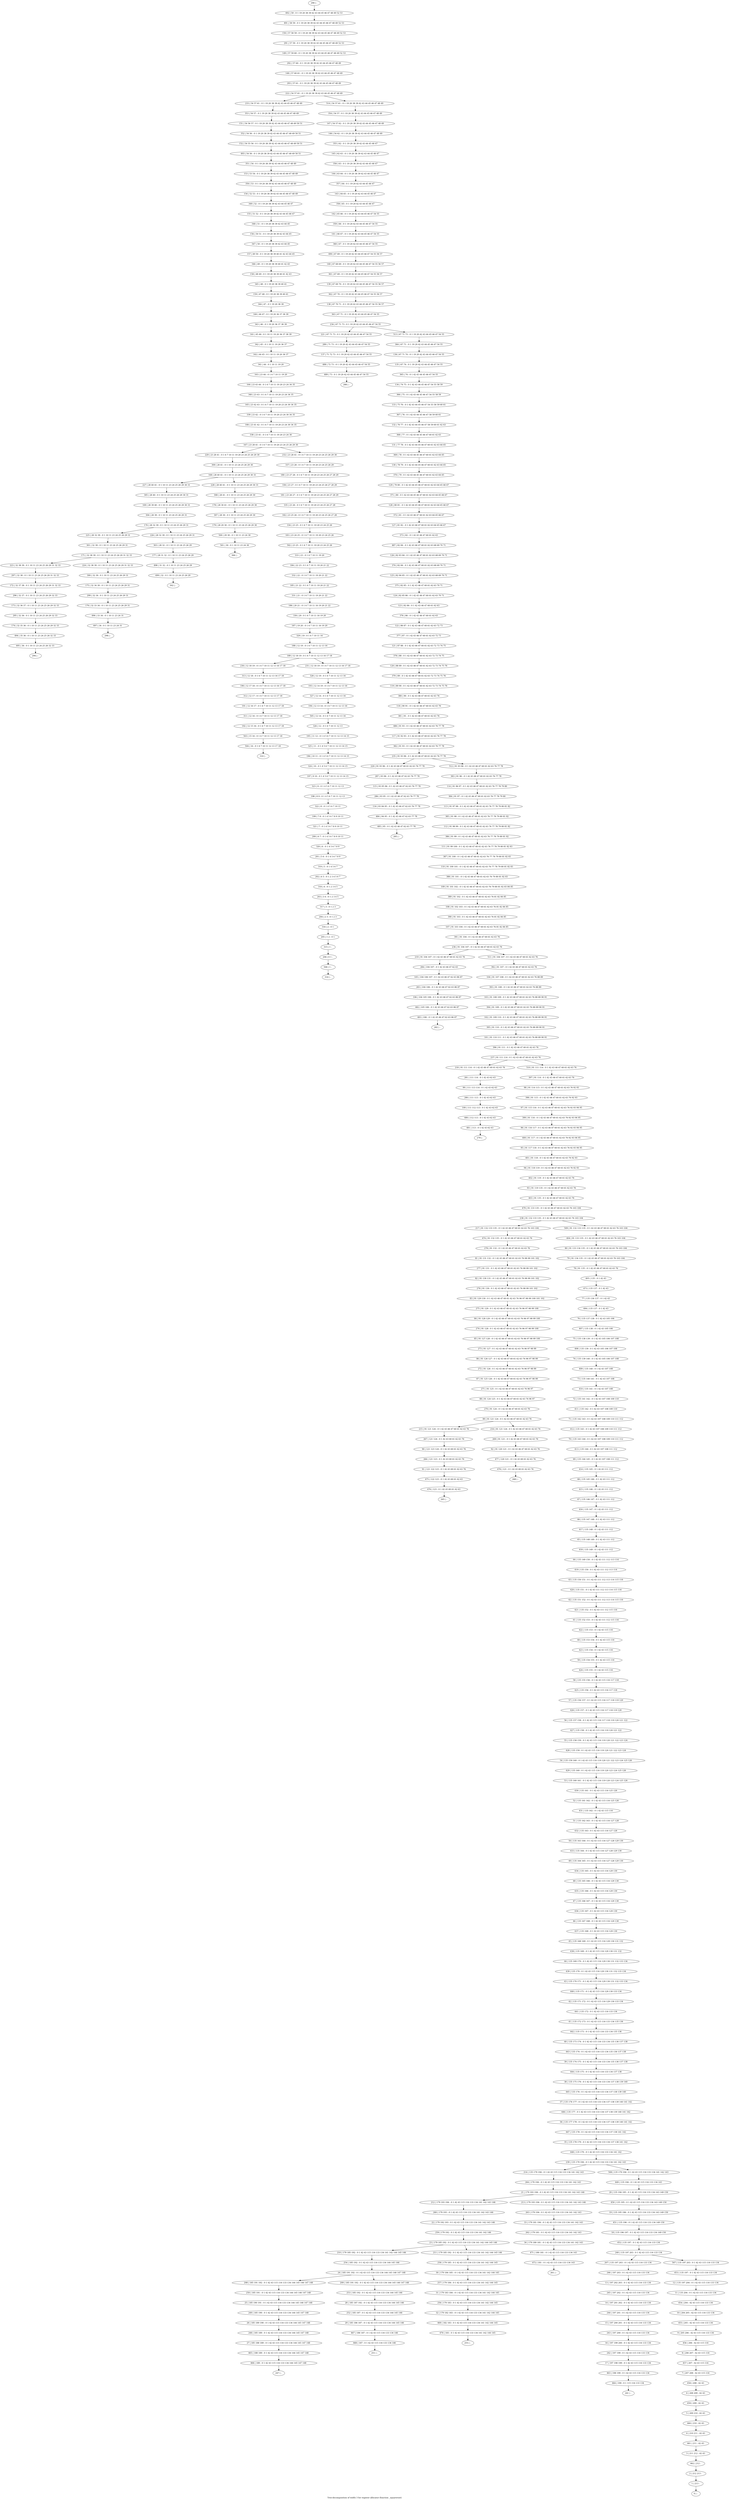 digraph G {
graph [label="Tree-decomposition of width 3 for register allocator (function _squareroot)"]
0[label="0 | : "];
1[label="1 | 213 : "];
2[label="2 | 212 213 : "];
3[label="3 | 211 212 : 42 43 "];
4[label="4 | 210 211 : 42 43 "];
5[label="5 | 209 210 : 42 43 "];
6[label="6 | 208 209 : 42 43 "];
7[label="7 | 207 208 : 42 43 115 116 "];
8[label="8 | 206 207 : 42 43 115 116 "];
9[label="9 | 205 206 : 42 43 115 116 133 134 "];
10[label="10 | 204 205 : 42 43 115 116 133 134 "];
11[label="11 | 135 204 : 0 1 42 43 115 116 133 134 "];
12[label="12 | 135 197 204 : 0 1 42 43 115 116 133 134 "];
13[label="13 | 197 202 203 : 0 1 42 43 115 116 133 134 "];
14[label="14 | 197 201 202 : 0 1 42 43 115 116 133 134 "];
15[label="15 | 197 200 201 : 0 1 42 43 115 116 133 134 "];
16[label="16 | 197 199 200 : 0 1 42 43 115 116 133 134 "];
17[label="17 | 197 198 199 : 0 1 42 43 115 116 133 134 "];
18[label="18 | 135 196 197 : 0 1 42 43 115 116 133 134 149 150 "];
19[label="19 | 135 195 196 : 0 1 42 43 115 116 133 134 143 149 150 "];
20[label="20 | 135 194 195 : 0 1 42 43 115 116 133 134 143 149 150 "];
21[label="21 | 179 193 194 : 0 1 42 43 115 116 133 134 141 142 143 146 "];
22[label="22 | 179 192 193 : 0 1 42 43 115 116 133 134 141 142 143 146 "];
23[label="23 | 179 185 192 : 0 1 42 43 115 116 133 134 141 142 144 145 146 "];
24[label="24 | 185 191 192 : 0 1 42 43 115 116 133 134 144 145 146 147 148 "];
25[label="25 | 185 190 191 : 0 1 42 43 115 116 133 134 144 145 146 147 148 "];
26[label="26 | 185 189 190 : 0 1 42 43 115 116 133 134 144 145 147 148 "];
27[label="27 | 185 188 189 : 0 1 42 43 115 116 133 134 144 145 147 148 "];
28[label="28 | 185 187 192 : 0 1 42 43 115 116 133 134 144 145 146 "];
29[label="29 | 185 186 187 : 0 1 42 43 115 116 133 134 144 145 146 "];
30[label="30 | 179 184 185 : 0 1 42 43 115 116 133 134 141 142 144 145 "];
31[label="31 | 179 183 184 : 0 1 42 43 115 116 133 134 141 142 144 145 "];
32[label="32 | 179 182 183 : 0 1 42 43 115 116 133 134 141 142 144 145 "];
33[label="33 | 179 181 194 : 0 1 42 43 115 116 133 134 141 142 143 "];
34[label="34 | 179 180 181 : 0 1 42 43 115 116 133 134 141 142 143 "];
35[label="35 | 135 178 179 : 0 1 42 43 115 116 133 134 137 138 141 142 "];
36[label="36 | 135 177 178 : 0 1 42 43 115 116 133 134 137 138 139 140 141 142 "];
37[label="37 | 135 176 177 : 0 1 42 43 115 116 133 134 137 138 139 140 141 142 "];
38[label="38 | 135 175 176 : 0 1 42 43 115 116 133 134 137 138 139 140 "];
39[label="39 | 135 174 175 : 0 1 42 43 115 116 133 134 135 136 137 138 "];
40[label="40 | 135 173 174 : 0 1 42 43 115 116 133 134 135 136 137 138 "];
41[label="41 | 135 172 173 : 0 1 42 43 115 116 133 134 135 136 "];
42[label="42 | 135 171 172 : 0 1 42 43 115 116 129 130 133 134 "];
43[label="43 | 135 170 171 : 0 1 42 43 115 116 129 130 131 132 133 134 "];
44[label="44 | 135 169 170 : 0 1 42 43 115 116 129 130 131 132 133 134 "];
45[label="45 | 135 168 169 : 0 1 42 43 115 116 129 130 131 132 "];
46[label="46 | 135 167 168 : 0 1 42 43 115 116 129 130 "];
47[label="47 | 135 166 167 : 0 1 42 43 115 116 129 130 "];
48[label="48 | 135 165 166 : 0 1 42 43 115 116 129 130 "];
49[label="49 | 135 164 165 : 0 1 42 43 115 116 127 128 129 130 "];
50[label="50 | 135 163 164 : 0 1 42 43 115 116 127 128 129 130 "];
51[label="51 | 135 162 163 : 0 1 42 43 115 116 127 128 "];
52[label="52 | 135 161 162 : 0 1 42 43 115 116 125 126 "];
53[label="53 | 135 160 161 : 0 1 42 43 115 116 119 120 123 124 125 126 "];
54[label="54 | 135 159 160 : 0 1 42 43 115 116 119 120 121 122 123 124 125 126 "];
55[label="55 | 135 158 159 : 0 1 42 43 115 116 119 120 121 122 123 124 "];
56[label="56 | 135 157 158 : 0 1 42 43 115 116 117 118 119 120 121 122 "];
57[label="57 | 135 156 157 : 0 1 42 43 115 116 117 118 119 120 "];
58[label="58 | 135 155 156 : 0 1 42 43 115 116 117 118 "];
59[label="59 | 135 154 155 : 0 1 42 43 115 116 "];
60[label="60 | 135 153 154 : 0 1 42 43 115 116 "];
61[label="61 | 135 152 153 : 0 1 42 43 111 112 115 116 "];
62[label="62 | 135 151 152 : 0 1 42 43 111 112 113 114 115 116 "];
63[label="63 | 135 150 151 : 0 1 42 43 111 112 113 114 115 116 "];
64[label="64 | 135 149 150 : 0 1 42 43 111 112 113 114 "];
65[label="65 | 135 148 149 : 0 1 42 43 111 112 "];
66[label="66 | 135 147 148 : 0 1 42 43 111 112 "];
67[label="67 | 135 146 147 : 0 1 42 43 111 112 "];
68[label="68 | 135 145 146 : 0 1 42 43 111 112 "];
69[label="69 | 135 144 145 : 0 1 42 43 107 108 111 112 "];
70[label="70 | 135 143 144 : 0 1 42 43 107 108 109 110 111 112 "];
71[label="71 | 135 142 143 : 0 1 42 43 107 108 109 110 111 112 "];
72[label="72 | 135 141 142 : 0 1 42 43 107 108 109 110 "];
73[label="73 | 135 140 141 : 0 1 42 43 107 108 "];
74[label="74 | 135 139 140 : 0 1 42 43 105 106 107 108 "];
75[label="75 | 135 138 139 : 0 1 42 43 105 106 107 108 "];
76[label="76 | 135 137 138 : 0 1 42 43 105 106 "];
77[label="77 | 135 136 137 : 0 1 42 43 "];
78[label="78 | 91 135 : 0 1 42 43 46 47 60 61 62 63 76 "];
79[label="79 | 91 134 135 : 0 1 42 43 46 47 60 61 62 63 76 103 104 "];
80[label="80 | 91 133 134 135 : 0 1 42 43 46 47 60 61 62 63 76 103 104 "];
81[label="81 | 91 131 132 : 0 1 42 43 46 47 60 61 62 63 76 98 99 101 102 "];
82[label="82 | 91 130 131 : 0 1 42 43 46 47 60 61 62 63 76 98 99 101 102 "];
83[label="83 | 91 129 130 : 0 1 42 43 46 47 60 61 62 63 76 96 97 98 99 100 101 102 "];
84[label="84 | 91 128 129 : 0 1 42 43 46 47 60 61 62 63 76 96 97 98 99 100 "];
85[label="85 | 91 127 128 : 0 1 42 43 46 47 60 61 62 63 76 96 97 98 99 100 "];
86[label="86 | 91 126 127 : 0 1 42 43 46 47 60 61 62 63 76 96 97 98 99 "];
87[label="87 | 91 125 126 : 0 1 42 43 46 47 60 61 62 63 76 96 97 98 99 "];
88[label="88 | 91 124 125 : 0 1 42 43 46 47 60 61 62 63 76 96 97 "];
89[label="89 | 91 121 124 : 0 1 42 43 46 47 60 61 62 63 76 "];
90[label="90 | 121 123 124 : 0 1 42 43 60 61 62 63 76 "];
91[label="91 | 121 122 123 : 0 1 42 43 60 61 62 63 76 "];
92[label="92 | 91 120 121 : 0 1 42 43 46 47 60 61 62 63 76 "];
93[label="93 | 91 119 135 : 0 1 42 43 46 47 60 61 62 63 76 "];
94[label="94 | 91 118 119 : 0 1 42 43 46 47 60 61 62 63 76 92 93 "];
95[label="95 | 91 117 118 : 0 1 42 43 46 47 60 61 62 63 76 92 93 94 95 "];
96[label="96 | 91 116 117 : 0 1 42 43 46 47 60 61 62 63 76 92 93 94 95 "];
97[label="97 | 91 115 116 : 0 1 42 43 46 47 60 61 62 63 76 92 93 94 95 "];
98[label="98 | 91 114 115 : 0 1 42 43 46 47 60 61 62 63 76 92 93 "];
99[label="99 | 111 113 114 : 0 1 42 43 62 63 "];
100[label="100 | 111 112 113 : 0 1 42 43 62 63 "];
101[label="101 | 91 110 111 : 0 1 42 43 46 47 60 61 62 63 76 88 89 90 91 "];
102[label="102 | 91 109 110 : 0 1 42 43 46 47 60 61 62 63 76 88 89 90 91 "];
103[label="103 | 91 108 109 : 0 1 42 43 46 47 60 61 62 63 76 88 89 90 91 "];
104[label="104 | 91 107 108 : 0 1 42 43 46 47 60 61 62 63 76 88 89 "];
105[label="105 | 104 106 107 : 0 1 42 43 46 47 62 63 86 87 "];
106[label="106 | 104 105 106 : 0 1 42 43 46 47 62 63 86 87 "];
107[label="107 | 91 103 104 : 0 1 42 43 46 47 60 61 62 63 76 81 82 84 85 "];
108[label="108 | 91 102 103 : 0 1 42 43 46 47 60 61 62 63 76 81 82 84 85 "];
109[label="109 | 91 101 102 : 0 1 42 43 46 47 60 61 62 63 76 79 80 81 82 83 84 85 "];
110[label="110 | 91 100 101 : 0 1 42 43 46 47 60 61 62 63 76 77 78 79 80 81 82 83 "];
111[label="111 | 91 99 100 : 0 1 42 43 46 47 60 61 62 63 76 77 78 79 80 81 82 83 "];
112[label="112 | 91 98 99 : 0 1 42 43 46 47 60 61 62 63 76 77 78 79 80 81 82 "];
113[label="113 | 91 97 98 : 0 1 42 43 46 47 60 61 62 63 76 77 78 79 80 81 82 "];
114[label="114 | 91 96 97 : 0 1 42 43 46 47 60 61 62 63 76 77 78 79 80 "];
115[label="115 | 93 95 96 : 0 1 42 43 46 47 62 63 76 77 78 "];
116[label="116 | 93 94 95 : 0 1 42 43 46 47 62 63 76 77 78 "];
117[label="117 | 91 92 93 : 0 1 42 43 46 47 60 61 62 63 76 77 78 "];
118[label="118 | 90 91 : 0 1 42 43 46 47 60 61 62 63 76 "];
119[label="119 | 89 90 : 0 1 42 43 46 47 60 61 62 63 72 73 74 75 76 "];
120[label="120 | 88 89 : 0 1 42 43 46 47 60 61 62 63 72 73 74 75 76 "];
121[label="121 | 87 88 : 0 1 42 43 46 47 60 61 62 63 72 73 74 75 "];
122[label="122 | 86 87 : 0 1 42 43 46 47 60 61 62 63 72 73 "];
123[label="123 | 82 86 : 0 1 42 43 46 47 60 61 62 63 "];
124[label="124 | 82 85 86 : 0 1 42 43 46 47 60 61 62 63 70 71 "];
125[label="125 | 82 84 85 : 0 1 42 43 46 47 60 61 62 63 68 69 70 71 "];
126[label="126 | 82 83 84 : 0 1 42 43 46 47 60 61 62 63 68 69 70 71 "];
127[label="127 | 81 82 : 0 1 42 43 46 47 60 61 62 63 64 65 66 67 "];
128[label="128 | 80 81 : 0 1 42 43 44 45 46 47 60 61 62 63 64 65 66 67 "];
129[label="129 | 79 80 : 0 1 42 43 44 45 46 47 60 61 62 63 64 65 66 67 "];
130[label="130 | 78 79 : 0 1 42 43 44 45 46 47 60 61 62 63 64 65 "];
131[label="131 | 77 78 : 0 1 42 43 44 45 46 47 60 61 62 63 64 65 "];
132[label="132 | 76 77 : 0 1 42 43 44 45 46 47 58 59 60 61 62 63 "];
133[label="133 | 75 76 : 0 1 42 43 44 45 46 47 54 55 58 59 60 61 "];
134[label="134 | 74 75 : 0 1 42 43 44 45 46 47 54 55 58 59 "];
135[label="135 | 67 74 : 0 1 19 20 42 43 44 45 46 47 54 55 "];
136[label="136 | 67 71 74 : 0 1 19 20 42 43 44 45 46 47 54 55 "];
137[label="137 | 71 72 73 : 0 1 19 20 42 43 44 45 46 47 54 55 "];
138[label="138 | 67 70 71 : 0 1 19 20 42 43 44 45 46 47 54 55 56 57 "];
139[label="139 | 67 69 70 : 0 1 19 20 42 43 44 45 46 47 54 55 56 57 "];
140[label="140 | 67 68 69 : 0 1 19 20 42 43 44 45 46 47 54 55 56 57 "];
141[label="141 | 66 67 : 0 1 19 20 42 43 44 45 46 47 54 55 "];
142[label="142 | 65 66 : 0 1 19 20 42 43 44 45 46 47 54 55 "];
143[label="143 | 64 65 : 0 1 19 20 42 43 44 45 46 47 "];
144[label="144 | 63 64 : 0 1 19 20 38 39 42 43 44 45 46 47 "];
145[label="145 | 62 63 : 0 1 19 20 38 39 42 43 44 45 46 47 "];
146[label="146 | 54 62 : 0 1 19 20 38 39 42 43 44 45 46 47 48 49 "];
147[label="147 | 54 57 62 : 0 1 19 20 38 39 42 43 44 45 46 47 48 49 "];
148[label="148 | 57 60 61 : 0 1 19 20 38 39 42 43 44 45 46 47 48 49 "];
149[label="149 | 57 59 60 : 0 1 19 20 38 39 42 43 44 45 46 47 48 49 52 53 "];
150[label="150 | 57 58 59 : 0 1 19 20 38 39 42 43 44 45 46 47 48 49 52 53 "];
151[label="151 | 54 56 57 : 0 1 19 20 38 39 42 43 44 45 46 47 48 49 50 51 "];
152[label="152 | 54 55 56 : 0 1 19 20 38 39 42 43 44 45 46 47 48 49 50 51 "];
153[label="153 | 53 54 : 0 1 19 20 38 39 42 43 44 45 46 47 48 49 "];
154[label="154 | 52 53 : 0 1 19 20 38 39 42 43 44 45 46 47 48 49 "];
155[label="155 | 51 52 : 0 1 19 20 38 39 42 43 44 45 46 47 "];
156[label="156 | 50 51 : 0 1 19 20 38 39 42 43 44 45 "];
157[label="157 | 49 50 : 0 1 19 20 38 39 40 41 42 43 44 45 "];
158[label="158 | 48 49 : 0 1 19 20 38 39 40 41 42 43 "];
159[label="159 | 47 48 : 0 1 19 20 38 39 40 41 "];
160[label="160 | 46 47 : 0 1 19 20 36 37 38 39 "];
161[label="161 | 45 46 : 0 1 10 11 19 20 36 37 38 39 "];
162[label="162 | 44 45 : 0 1 10 11 19 20 36 37 "];
163[label="163 | 23 44 : 0 1 6 7 10 11 19 20 "];
164[label="164 | 23 43 44 : 0 1 6 7 10 11 19 20 23 24 34 35 "];
165[label="165 | 23 42 43 : 0 1 6 7 10 11 19 20 23 24 30 34 35 "];
166[label="166 | 23 41 42 : 0 1 6 7 10 11 19 20 23 24 30 34 35 "];
167[label="167 | 23 28 41 : 0 1 6 7 10 11 19 20 23 24 25 26 29 30 "];
168[label="168 | 28 40 41 : 0 1 10 11 23 24 25 26 29 30 31 "];
169[label="169 | 28 39 40 : 0 1 10 11 23 24 25 26 29 30 31 "];
170[label="170 | 28 32 39 : 0 1 10 11 23 24 25 26 29 31 "];
171[label="171 | 32 38 39 : 0 1 10 11 23 24 25 26 29 31 32 33 "];
172[label="172 | 32 37 38 : 0 1 10 11 23 24 25 26 29 31 32 33 "];
173[label="173 | 32 36 37 : 0 1 10 11 23 24 25 26 29 32 33 "];
174[label="174 | 32 35 36 : 0 1 10 11 23 24 25 26 29 32 33 "];
175[label="175 | 32 34 39 : 0 1 10 11 23 24 25 26 29 31 "];
176[label="176 | 32 33 34 : 0 1 10 11 23 24 25 26 29 31 "];
177[label="177 | 28 31 32 : 0 1 10 11 23 24 25 26 29 "];
178[label="178 | 28 30 41 : 0 1 10 11 23 24 25 26 29 30 "];
179[label="179 | 28 29 30 : 0 1 10 11 23 24 25 26 29 30 "];
180[label="180 | 23 27 28 : 0 1 6 7 10 11 19 20 23 24 25 26 27 28 29 "];
181[label="181 | 23 26 27 : 0 1 6 7 10 11 19 20 23 24 25 26 27 28 29 "];
182[label="182 | 23 25 26 : 0 1 6 7 10 11 19 20 23 24 25 26 27 28 "];
183[label="183 | 23 24 25 : 0 1 6 7 10 11 19 20 23 24 25 26 "];
184[label="184 | 22 23 : 0 1 6 7 10 11 19 20 21 22 "];
185[label="185 | 21 22 : 0 1 6 7 10 11 19 20 21 22 "];
186[label="186 | 20 21 : 0 1 6 7 10 11 16 19 20 21 22 "];
187[label="187 | 19 20 : 0 1 6 7 10 11 16 19 20 "];
188[label="188 | 12 19 : 0 1 6 7 10 11 12 13 16 "];
189[label="189 | 12 18 19 : 0 1 6 7 10 11 12 13 16 17 18 "];
190[label="190 | 12 17 18 : 0 1 6 7 10 11 12 13 16 17 18 "];
191[label="191 | 12 16 17 : 0 1 6 7 10 11 12 13 17 18 "];
192[label="192 | 12 15 16 : 0 1 6 7 10 11 12 13 17 18 "];
193[label="193 | 12 14 19 : 0 1 6 7 10 11 12 13 16 "];
194[label="194 | 12 13 14 : 0 1 6 7 10 11 12 13 16 "];
195[label="195 | 11 12 : 0 1 4 5 6 7 10 11 12 13 14 15 "];
196[label="196 | 10 11 : 0 1 4 5 6 7 10 11 12 13 14 15 "];
197[label="197 | 9 10 : 0 1 4 5 6 7 10 11 12 13 14 15 "];
198[label="198 | 8 9 : 0 1 4 5 6 7 10 11 12 13 "];
199[label="199 | 7 8 : 0 1 4 5 6 7 8 9 10 11 "];
200[label="200 | 6 7 : 0 1 4 5 6 7 8 9 10 11 "];
201[label="201 | 5 6 : 0 1 4 5 6 7 8 9 "];
202[label="202 | 4 5 : 0 1 2 3 4 5 6 7 "];
203[label="203 | 3 4 : 0 1 2 3 4 5 "];
204[label="204 | 2 3 : 0 1 2 3 "];
205[label="205 | 1 2 : 0 1 "];
206[label="206 | 0 1 : "];
207[label="207 | 135 197 203 : 0 1 42 43 115 116 133 134 "];
208[label="208 | 185 191 192 : 0 1 42 43 115 116 133 134 144 145 146 147 148 "];
209[label="209 | 185 191 192 : 0 1 42 43 115 116 133 134 144 145 146 147 148 "];
210[label="210 | 179 185 192 : 0 1 42 43 115 116 133 134 141 142 144 145 146 "];
211[label="211 | 179 185 192 : 0 1 42 43 115 116 133 134 141 142 144 145 146 "];
212[label="212 | 179 193 194 : 0 1 42 43 115 116 133 134 141 142 143 146 "];
213[label="213 | 179 193 194 : 0 1 42 43 115 116 133 134 141 142 143 146 "];
214[label="214 | 135 179 194 : 0 1 42 43 115 116 133 134 141 142 143 "];
215[label="215 | 91 121 124 : 0 1 42 43 46 47 60 61 62 63 76 "];
216[label="216 | 91 121 124 : 0 1 42 43 46 47 60 61 62 63 76 "];
217[label="217 | 91 132 133 135 : 0 1 42 43 46 47 60 61 62 63 76 103 104 "];
218[label="218 | 91 111 114 : 0 1 42 43 46 47 60 61 62 63 76 "];
219[label="219 | 91 104 107 : 0 1 42 43 46 47 60 61 62 63 76 "];
220[label="220 | 91 93 96 : 0 1 42 43 46 47 60 61 62 63 76 77 78 "];
221[label="221 | 67 71 73 : 0 1 19 20 42 43 44 45 46 47 54 55 "];
222[label="222 | 54 57 61 : 0 1 19 20 38 39 42 43 44 45 46 47 48 49 "];
223[label="223 | 32 38 39 : 0 1 10 11 23 24 25 26 29 31 32 33 "];
224[label="224 | 32 38 39 : 0 1 10 11 23 24 25 26 29 31 32 33 "];
225[label="225 | 28 32 39 : 0 1 10 11 23 24 25 26 29 31 "];
226[label="226 | 28 32 39 : 0 1 10 11 23 24 25 26 29 31 "];
227[label="227 | 28 40 41 : 0 1 10 11 23 24 25 26 29 30 31 "];
228[label="228 | 28 40 41 : 0 1 10 11 23 24 25 26 29 30 31 "];
229[label="229 | 23 28 41 : 0 1 6 7 10 11 19 20 23 24 25 26 29 30 "];
230[label="230 | 12 18 19 : 0 1 6 7 10 11 12 13 16 17 18 "];
231[label="231 | 12 18 19 : 0 1 6 7 10 11 12 13 16 17 18 "];
232[label="232 | 23 28 41 : 0 1 6 7 10 11 19 20 23 24 25 26 29 30 "];
233[label="233 | 54 57 61 : 0 1 19 20 38 39 42 43 44 45 46 47 48 49 "];
234[label="234 | 67 71 73 : 0 1 19 20 42 43 44 45 46 47 54 55 "];
235[label="235 | 91 93 96 : 0 1 42 43 46 47 60 61 62 63 76 77 78 "];
236[label="236 | 91 104 107 : 0 1 42 43 46 47 60 61 62 63 76 "];
237[label="237 | 91 111 114 : 0 1 42 43 46 47 60 61 62 63 76 "];
238[label="238 | 91 132 133 135 : 0 1 42 43 46 47 60 61 62 63 76 103 104 "];
239[label="239 | 135 179 194 : 0 1 42 43 115 116 133 134 141 142 143 "];
240[label="240 | 135 197 203 : 0 1 42 43 115 116 133 134 "];
241[label="241 | : "];
242[label="242 | 197 199 : 0 1 42 43 115 116 133 134 "];
243[label="243 | 197 200 : 0 1 42 43 115 116 133 134 "];
244[label="244 | 197 201 : 0 1 42 43 115 116 133 134 "];
245[label="245 | 197 202 : 0 1 42 43 115 116 133 134 "];
246[label="246 | 197 203 : 0 1 42 43 115 116 133 134 "];
247[label="247 | : "];
248[label="248 | 185 189 : 0 1 42 43 115 116 133 134 144 145 147 148 "];
249[label="249 | 185 190 : 0 1 42 43 115 116 133 134 144 145 147 148 "];
250[label="250 | 185 191 : 0 1 42 43 115 116 133 134 144 145 146 147 148 "];
251[label="251 | : "];
252[label="252 | 185 187 : 0 1 42 43 115 116 133 134 144 145 146 "];
253[label="253 | 185 192 : 0 1 42 43 115 116 133 134 144 145 146 "];
254[label="254 | 185 192 : 0 1 42 43 115 116 133 134 144 145 146 "];
255[label="255 | : "];
256[label="256 | 179 183 : 0 1 42 43 115 116 133 134 141 142 144 145 "];
257[label="257 | 179 184 : 0 1 42 43 115 116 133 134 141 142 144 145 "];
258[label="258 | 179 185 : 0 1 42 43 115 116 133 134 141 142 144 145 "];
259[label="259 | 179 192 : 0 1 42 43 115 116 133 134 141 142 146 "];
260[label="260 | 179 193 : 0 1 42 43 115 116 133 134 141 142 143 146 "];
261[label="261 | : "];
262[label="262 | 179 181 : 0 1 42 43 115 116 133 134 141 142 143 "];
263[label="263 | 179 194 : 0 1 42 43 115 116 133 134 141 142 143 "];
264[label="264 | 179 194 : 0 1 42 43 115 116 133 134 141 142 143 "];
265[label="265 | : "];
266[label="266 | 121 123 : 0 1 42 43 60 61 62 63 76 "];
267[label="267 | 121 124 : 0 1 42 43 60 61 62 63 76 "];
268[label="268 | : "];
269[label="269 | 91 121 : 0 1 42 43 46 47 60 61 62 63 76 "];
270[label="270 | 91 124 : 0 1 42 43 46 47 60 61 62 63 76 "];
271[label="271 | 91 125 : 0 1 42 43 46 47 60 61 62 63 76 96 97 "];
272[label="272 | 91 126 : 0 1 42 43 46 47 60 61 62 63 76 96 97 98 99 "];
273[label="273 | 91 127 : 0 1 42 43 46 47 60 61 62 63 76 96 97 98 99 "];
274[label="274 | 91 128 : 0 1 42 43 46 47 60 61 62 63 76 96 97 98 99 100 "];
275[label="275 | 91 129 : 0 1 42 43 46 47 60 61 62 63 76 96 97 98 99 100 "];
276[label="276 | 91 130 : 0 1 42 43 46 47 60 61 62 63 76 98 99 101 102 "];
277[label="277 | 91 131 : 0 1 42 43 46 47 60 61 62 63 76 98 99 101 102 "];
278[label="278 | 91 132 : 0 1 42 43 46 47 60 61 62 63 76 "];
279[label="279 | : "];
280[label="280 | 111 113 : 0 1 42 43 62 63 "];
281[label="281 | 111 114 : 0 1 42 43 62 63 "];
282[label="282 | : "];
283[label="283 | 104 106 : 0 1 42 43 46 47 62 63 86 87 "];
284[label="284 | 104 107 : 0 1 42 43 46 47 62 63 "];
285[label="285 | : "];
286[label="286 | 93 95 : 0 1 42 43 46 47 62 63 76 77 78 "];
287[label="287 | 93 96 : 0 1 42 43 46 47 62 63 76 77 78 "];
288[label="288 | : "];
289[label="289 | 71 73 : 0 1 19 20 42 43 44 45 46 47 54 55 "];
290[label="290 | : "];
291[label="291 | 57 59 : 0 1 19 20 38 39 42 43 44 45 46 47 48 49 52 53 "];
292[label="292 | 57 60 : 0 1 19 20 38 39 42 43 44 45 46 47 48 49 "];
293[label="293 | 57 61 : 0 1 19 20 38 39 42 43 44 45 46 47 48 49 "];
294[label="294 | : "];
295[label="295 | 32 36 : 0 1 10 11 23 24 25 26 29 32 33 "];
296[label="296 | 32 37 : 0 1 10 11 23 24 25 26 29 32 33 "];
297[label="297 | 32 38 : 0 1 10 11 23 24 25 26 29 31 32 33 "];
298[label="298 | : "];
299[label="299 | 32 34 : 0 1 10 11 23 24 25 26 29 31 "];
300[label="300 | 32 39 : 0 1 10 11 23 24 25 26 29 31 "];
301[label="301 | 32 39 : 0 1 10 11 23 24 25 26 29 31 "];
302[label="302 | : "];
303[label="303 | 28 32 : 0 1 10 11 23 24 25 26 29 "];
304[label="304 | 28 39 : 0 1 10 11 23 24 25 26 29 31 "];
305[label="305 | 28 40 : 0 1 10 11 23 24 25 26 29 30 31 "];
306[label="306 | : "];
307[label="307 | 28 30 : 0 1 10 11 23 24 25 26 29 30 "];
308[label="308 | 28 41 : 0 1 10 11 23 24 25 26 29 30 "];
309[label="309 | 28 41 : 0 1 10 11 23 24 25 26 29 30 "];
310[label="310 | : "];
311[label="311 | 12 16 : 0 1 6 7 10 11 12 13 17 18 "];
312[label="312 | 12 17 : 0 1 6 7 10 11 12 13 17 18 "];
313[label="313 | 12 18 : 0 1 6 7 10 11 12 13 16 17 18 "];
314[label="314 | : "];
315[label="315 | 1 : "];
316[label="316 | 2 : 0 1 "];
317[label="317 | 3 : 0 1 2 3 "];
318[label="318 | 4 : 0 1 2 3 4 5 "];
319[label="319 | 5 : 0 1 4 5 6 7 "];
320[label="320 | 6 : 0 1 4 5 6 7 8 9 "];
321[label="321 | 7 : 0 1 4 5 6 7 8 9 10 11 "];
322[label="322 | 8 : 0 1 4 5 6 7 10 11 "];
323[label="323 | 9 : 0 1 4 5 6 7 10 11 12 13 "];
324[label="324 | 10 : 0 1 4 5 6 7 10 11 12 13 14 15 "];
325[label="325 | 11 : 0 1 4 5 6 7 10 11 12 13 14 15 "];
326[label="326 | 12 : 0 1 6 7 10 11 12 13 "];
327[label="327 | 12 14 : 0 1 6 7 10 11 12 13 16 "];
328[label="328 | 12 19 : 0 1 6 7 10 11 12 13 16 "];
329[label="329 | 19 : 0 1 6 7 10 11 16 "];
330[label="330 | 20 : 0 1 6 7 10 11 16 19 20 "];
331[label="331 | 21 : 0 1 6 7 10 11 19 20 21 22 "];
332[label="332 | 22 : 0 1 6 7 10 11 19 20 21 22 "];
333[label="333 | 23 : 0 1 6 7 10 11 19 20 "];
334[label="334 | 23 25 : 0 1 6 7 10 11 19 20 23 24 25 26 "];
335[label="335 | 23 26 : 0 1 6 7 10 11 19 20 23 24 25 26 27 28 "];
336[label="336 | 23 27 : 0 1 6 7 10 11 19 20 23 24 25 26 27 28 29 "];
337[label="337 | 23 28 : 0 1 6 7 10 11 19 20 23 24 25 26 29 "];
338[label="338 | 23 41 : 0 1 6 7 10 11 19 20 23 24 30 "];
339[label="339 | 23 42 : 0 1 6 7 10 11 19 20 23 24 30 34 35 "];
340[label="340 | 23 43 : 0 1 6 7 10 11 19 20 23 24 34 35 "];
341[label="341 | 44 : 0 1 10 11 19 20 "];
342[label="342 | 45 : 0 1 10 11 19 20 36 37 "];
343[label="343 | 46 : 0 1 19 20 36 37 38 39 "];
344[label="344 | 47 : 0 1 19 20 38 39 "];
345[label="345 | 48 : 0 1 19 20 38 39 40 41 "];
346[label="346 | 49 : 0 1 19 20 38 39 40 41 42 43 "];
347[label="347 | 50 : 0 1 19 20 38 39 42 43 44 45 "];
348[label="348 | 51 : 0 1 19 20 38 39 42 43 44 45 "];
349[label="349 | 52 : 0 1 19 20 38 39 42 43 44 45 46 47 "];
350[label="350 | 53 : 0 1 19 20 38 39 42 43 44 45 46 47 48 49 "];
351[label="351 | 54 : 0 1 19 20 38 39 42 43 44 45 46 47 48 49 "];
352[label="352 | 54 56 : 0 1 19 20 38 39 42 43 44 45 46 47 48 49 50 51 "];
353[label="353 | 54 57 : 0 1 19 20 38 39 42 43 44 45 46 47 48 49 "];
354[label="354 | 54 57 : 0 1 19 20 38 39 42 43 44 45 46 47 48 49 "];
355[label="355 | 62 : 0 1 19 20 38 39 42 43 44 45 46 47 "];
356[label="356 | 63 : 0 1 19 20 38 39 42 43 44 45 46 47 "];
357[label="357 | 64 : 0 1 19 20 42 43 44 45 46 47 "];
358[label="358 | 65 : 0 1 19 20 42 43 44 45 46 47 "];
359[label="359 | 66 : 0 1 19 20 42 43 44 45 46 47 54 55 "];
360[label="360 | 67 : 0 1 19 20 42 43 44 45 46 47 54 55 "];
361[label="361 | 67 69 : 0 1 19 20 42 43 44 45 46 47 54 55 56 57 "];
362[label="362 | 67 70 : 0 1 19 20 42 43 44 45 46 47 54 55 56 57 "];
363[label="363 | 67 71 : 0 1 19 20 42 43 44 45 46 47 54 55 "];
364[label="364 | 67 71 : 0 1 19 20 42 43 44 45 46 47 54 55 "];
365[label="365 | 74 : 0 1 42 43 44 45 46 47 54 55 "];
366[label="366 | 75 : 0 1 42 43 44 45 46 47 54 55 58 59 "];
367[label="367 | 76 : 0 1 42 43 44 45 46 47 58 59 60 61 "];
368[label="368 | 77 : 0 1 42 43 44 45 46 47 60 61 62 63 "];
369[label="369 | 78 : 0 1 42 43 44 45 46 47 60 61 62 63 64 65 "];
370[label="370 | 79 : 0 1 42 43 44 45 46 47 60 61 62 63 64 65 "];
371[label="371 | 80 : 0 1 42 43 44 45 46 47 60 61 62 63 64 65 66 67 "];
372[label="372 | 81 : 0 1 42 43 46 47 60 61 62 63 64 65 66 67 "];
373[label="373 | 82 : 0 1 42 43 46 47 60 61 62 63 "];
374[label="374 | 82 84 : 0 1 42 43 46 47 60 61 62 63 68 69 70 71 "];
375[label="375 | 82 85 : 0 1 42 43 46 47 60 61 62 63 70 71 "];
376[label="376 | 86 : 0 1 42 43 46 47 60 61 62 63 "];
377[label="377 | 87 : 0 1 42 43 46 47 60 61 62 63 72 73 "];
378[label="378 | 88 : 0 1 42 43 46 47 60 61 62 63 72 73 74 75 "];
379[label="379 | 89 : 0 1 42 43 46 47 60 61 62 63 72 73 74 75 76 "];
380[label="380 | 90 : 0 1 42 43 46 47 60 61 62 63 76 "];
381[label="381 | 91 : 0 1 42 43 46 47 60 61 62 63 76 "];
382[label="382 | 91 93 : 0 1 42 43 46 47 60 61 62 63 76 77 78 "];
383[label="383 | 91 96 : 0 1 42 43 46 47 60 61 62 63 76 77 78 "];
384[label="384 | 91 97 : 0 1 42 43 46 47 60 61 62 63 76 77 78 79 80 "];
385[label="385 | 91 98 : 0 1 42 43 46 47 60 61 62 63 76 77 78 79 80 81 82 "];
386[label="386 | 91 99 : 0 1 42 43 46 47 60 61 62 63 76 77 78 79 80 81 82 "];
387[label="387 | 91 100 : 0 1 42 43 46 47 60 61 62 63 76 77 78 79 80 81 82 83 "];
388[label="388 | 91 101 : 0 1 42 43 46 47 60 61 62 63 76 79 80 81 82 83 "];
389[label="389 | 91 102 : 0 1 42 43 46 47 60 61 62 63 76 81 82 84 85 "];
390[label="390 | 91 103 : 0 1 42 43 46 47 60 61 62 63 76 81 82 84 85 "];
391[label="391 | 91 104 : 0 1 42 43 46 47 60 61 62 63 76 "];
392[label="392 | 91 107 : 0 1 42 43 46 47 60 61 62 63 76 "];
393[label="393 | 91 108 : 0 1 42 43 46 47 60 61 62 63 76 88 89 "];
394[label="394 | 91 109 : 0 1 42 43 46 47 60 61 62 63 76 88 89 90 91 "];
395[label="395 | 91 110 : 0 1 42 43 46 47 60 61 62 63 76 88 89 90 91 "];
396[label="396 | 91 111 : 0 1 42 43 46 47 60 61 62 63 76 "];
397[label="397 | 91 114 : 0 1 42 43 46 47 60 61 62 63 76 "];
398[label="398 | 91 115 : 0 1 42 43 46 47 60 61 62 63 76 92 93 "];
399[label="399 | 91 116 : 0 1 42 43 46 47 60 61 62 63 76 92 93 94 95 "];
400[label="400 | 91 117 : 0 1 42 43 46 47 60 61 62 63 76 92 93 94 95 "];
401[label="401 | 91 118 : 0 1 42 43 46 47 60 61 62 63 76 92 93 "];
402[label="402 | 91 119 : 0 1 42 43 46 47 60 61 62 63 76 "];
403[label="403 | 91 135 : 0 1 42 43 46 47 60 61 62 63 76 "];
404[label="404 | 91 133 135 : 0 1 42 43 46 47 60 61 62 63 76 103 104 "];
405[label="405 | 135 : 0 1 42 43 "];
406[label="406 | 135 137 : 0 1 42 43 "];
407[label="407 | 135 138 : 0 1 42 43 105 106 "];
408[label="408 | 135 139 : 0 1 42 43 105 106 107 108 "];
409[label="409 | 135 140 : 0 1 42 43 107 108 "];
410[label="410 | 135 141 : 0 1 42 43 107 108 "];
411[label="411 | 135 142 : 0 1 42 43 107 108 109 110 "];
412[label="412 | 135 143 : 0 1 42 43 107 108 109 110 111 112 "];
413[label="413 | 135 144 : 0 1 42 43 107 108 111 112 "];
414[label="414 | 135 145 : 0 1 42 43 111 112 "];
415[label="415 | 135 146 : 0 1 42 43 111 112 "];
416[label="416 | 135 147 : 0 1 42 43 111 112 "];
417[label="417 | 135 148 : 0 1 42 43 111 112 "];
418[label="418 | 135 149 : 0 1 42 43 111 112 "];
419[label="419 | 135 150 : 0 1 42 43 111 112 113 114 "];
420[label="420 | 135 151 : 0 1 42 43 111 112 113 114 115 116 "];
421[label="421 | 135 152 : 0 1 42 43 111 112 115 116 "];
422[label="422 | 135 153 : 0 1 42 43 115 116 "];
423[label="423 | 135 154 : 0 1 42 43 115 116 "];
424[label="424 | 135 155 : 0 1 42 43 115 116 "];
425[label="425 | 135 156 : 0 1 42 43 115 116 117 118 "];
426[label="426 | 135 157 : 0 1 42 43 115 116 117 118 119 120 "];
427[label="427 | 135 158 : 0 1 42 43 115 116 119 120 121 122 "];
428[label="428 | 135 159 : 0 1 42 43 115 116 119 120 121 122 123 124 "];
429[label="429 | 135 160 : 0 1 42 43 115 116 119 120 123 124 125 126 "];
430[label="430 | 135 161 : 0 1 42 43 115 116 125 126 "];
431[label="431 | 135 162 : 0 1 42 43 115 116 "];
432[label="432 | 135 163 : 0 1 42 43 115 116 127 128 "];
433[label="433 | 135 164 : 0 1 42 43 115 116 127 128 129 130 "];
434[label="434 | 135 165 : 0 1 42 43 115 116 129 130 "];
435[label="435 | 135 166 : 0 1 42 43 115 116 129 130 "];
436[label="436 | 135 167 : 0 1 42 43 115 116 129 130 "];
437[label="437 | 135 168 : 0 1 42 43 115 116 129 130 "];
438[label="438 | 135 169 : 0 1 42 43 115 116 129 130 131 132 "];
439[label="439 | 135 170 : 0 1 42 43 115 116 129 130 131 132 133 134 "];
440[label="440 | 135 171 : 0 1 42 43 115 116 129 130 133 134 "];
441[label="441 | 135 172 : 0 1 42 43 115 116 133 134 "];
442[label="442 | 135 173 : 0 1 42 43 115 116 133 134 135 136 "];
443[label="443 | 135 174 : 0 1 42 43 115 116 133 134 135 136 137 138 "];
444[label="444 | 135 175 : 0 1 42 43 115 116 133 134 137 138 "];
445[label="445 | 135 176 : 0 1 42 43 115 116 133 134 137 138 139 140 "];
446[label="446 | 135 177 : 0 1 42 43 115 116 133 134 137 138 139 140 141 142 "];
447[label="447 | 135 178 : 0 1 42 43 115 116 133 134 137 138 141 142 "];
448[label="448 | 135 179 : 0 1 42 43 115 116 133 134 141 142 "];
449[label="449 | 135 194 : 0 1 42 43 115 116 133 134 143 "];
450[label="450 | 135 195 : 0 1 42 43 115 116 133 134 143 149 150 "];
451[label="451 | 135 196 : 0 1 42 43 115 116 133 134 149 150 "];
452[label="452 | 135 197 : 0 1 42 43 115 116 133 134 "];
453[label="453 | 135 197 : 0 1 42 43 115 116 133 134 "];
454[label="454 | 204 : 42 43 115 116 133 134 "];
455[label="455 | 205 : 42 43 115 116 133 134 "];
456[label="456 | 206 : 42 43 115 116 "];
457[label="457 | 207 : 42 43 115 116 "];
458[label="458 | 208 : 42 43 "];
459[label="459 | 209 : 42 43 "];
460[label="460 | 210 : 42 43 "];
461[label="461 | 211 : 42 43 "];
462[label="462 | 212 : "];
463[label="463 | 198 199 : 0 1 42 43 115 116 133 134 "];
464[label="464 | 199 : 0 1 115 116 133 134 "];
465[label="465 | 188 189 : 0 1 42 43 115 116 133 134 144 145 147 148 "];
466[label="466 | 189 : 0 1 42 43 115 116 133 134 144 145 147 148 "];
467[label="467 | 186 187 : 0 1 42 43 115 116 133 134 146 "];
468[label="468 | 187 : 0 1 42 43 115 116 133 134 146 "];
469[label="469 | 182 183 : 0 1 42 43 115 116 133 134 141 142 144 145 "];
470[label="470 | 183 : 0 1 42 43 115 116 133 134 141 142 144 145 "];
471[label="471 | 180 181 : 0 1 42 43 115 116 133 134 143 "];
472[label="472 | 181 : 0 1 42 43 115 116 133 134 143 "];
473[label="473 | 135 137 : 0 1 42 43 "];
474[label="474 | 91 132 135 : 0 1 42 43 46 47 60 61 62 63 76 "];
475[label="475 | 122 123 : 0 1 42 43 60 61 62 63 "];
476[label="476 | 123 : 0 1 42 43 60 61 62 63 "];
477[label="477 | 120 121 : 0 1 42 43 60 61 62 63 76 "];
478[label="478 | 121 : 0 1 42 43 60 61 62 63 76 "];
479[label="479 | 91 133 135 : 0 1 42 43 46 47 60 61 62 63 76 103 104 "];
480[label="480 | 112 113 : 0 1 42 43 62 63 "];
481[label="481 | 113 : 0 1 42 43 62 63 "];
482[label="482 | 105 106 : 0 1 42 43 46 47 62 63 86 87 "];
483[label="483 | 106 : 0 1 42 43 46 47 62 63 86 87 "];
484[label="484 | 94 95 : 0 1 42 43 46 47 62 63 77 78 "];
485[label="485 | 95 : 0 1 42 43 46 47 62 63 77 78 "];
486[label="486 | 91 93 : 0 1 42 43 46 47 60 61 62 63 76 77 78 "];
487[label="487 | 82 84 : 0 1 42 43 46 47 60 61 62 63 68 69 70 71 "];
488[label="488 | 72 73 : 0 1 19 20 42 43 44 45 46 47 54 55 "];
489[label="489 | 73 : 0 1 19 20 42 43 44 45 46 47 54 55 "];
490[label="490 | 67 69 : 0 1 19 20 42 43 44 45 46 47 54 55 56 57 "];
491[label="491 | 58 59 : 0 1 19 20 38 39 42 43 44 45 46 47 48 49 52 53 "];
492[label="492 | 59 : 0 1 19 20 38 39 42 43 44 45 46 47 48 49 52 53 "];
493[label="493 | 54 56 : 0 1 19 20 38 39 42 43 44 45 46 47 48 49 50 51 "];
494[label="494 | 35 36 : 0 1 10 11 23 24 25 26 32 33 "];
495[label="495 | 36 : 0 1 10 11 23 24 25 26 32 33 "];
496[label="496 | 33 34 : 0 1 10 11 23 24 31 "];
497[label="497 | 34 : 0 1 10 11 23 24 31 "];
498[label="498 | 31 32 : 0 1 10 11 23 24 25 26 29 "];
499[label="499 | 32 : 0 1 10 11 23 24 25 26 29 "];
500[label="500 | 29 30 : 0 1 10 11 23 24 30 "];
501[label="501 | 30 : 0 1 10 11 23 24 30 "];
502[label="502 | 23 25 : 0 1 6 7 10 11 19 20 23 24 25 26 "];
503[label="503 | 15 16 : 0 1 6 7 10 11 12 13 17 18 "];
504[label="504 | 16 : 0 1 6 7 10 11 12 13 17 18 "];
505[label="505 | 12 14 : 0 1 6 7 10 11 12 13 16 "];
506[label="506 | 1 : "];
507[label="507 | 135 197 203 : 0 1 42 43 115 116 133 134 "];
508[label="508 | 135 179 194 : 0 1 42 43 115 116 133 134 141 142 143 "];
509[label="509 | 91 132 133 135 : 0 1 42 43 46 47 60 61 62 63 76 103 104 "];
510[label="510 | 91 111 114 : 0 1 42 43 46 47 60 61 62 63 76 "];
511[label="511 | 91 104 107 : 0 1 42 43 46 47 60 61 62 63 76 "];
512[label="512 | 91 93 96 : 0 1 42 43 46 47 60 61 62 63 76 77 78 "];
513[label="513 | 67 71 73 : 0 1 19 20 42 43 44 45 46 47 54 55 "];
514[label="514 | 54 57 61 : 0 1 19 20 38 39 42 43 44 45 46 47 48 49 "];
163->164 ;
188->189 ;
24->208 ;
24->209 ;
23->210 ;
23->211 ;
21->212 ;
21->213 ;
89->215 ;
89->216 ;
171->223 ;
171->224 ;
170->225 ;
170->226 ;
168->227 ;
168->228 ;
167->229 ;
189->230 ;
189->231 ;
167->232 ;
242->17 ;
16->242 ;
243->16 ;
15->243 ;
244->15 ;
14->244 ;
245->14 ;
13->245 ;
246->13 ;
207->246 ;
248->27 ;
26->248 ;
249->26 ;
25->249 ;
250->25 ;
208->250 ;
252->29 ;
28->252 ;
253->28 ;
209->253 ;
254->24 ;
210->254 ;
256->32 ;
31->256 ;
257->31 ;
30->257 ;
258->30 ;
211->258 ;
259->23 ;
22->259 ;
260->22 ;
212->260 ;
262->34 ;
33->262 ;
263->33 ;
213->263 ;
264->21 ;
214->264 ;
266->91 ;
90->266 ;
267->90 ;
215->267 ;
269->92 ;
216->269 ;
270->89 ;
88->270 ;
271->88 ;
87->271 ;
272->87 ;
86->272 ;
273->86 ;
85->273 ;
274->85 ;
84->274 ;
275->84 ;
83->275 ;
276->83 ;
82->276 ;
277->82 ;
81->277 ;
278->81 ;
280->100 ;
99->280 ;
281->99 ;
218->281 ;
283->106 ;
105->283 ;
284->105 ;
219->284 ;
286->116 ;
115->286 ;
287->115 ;
220->287 ;
289->137 ;
221->289 ;
295->174 ;
173->295 ;
296->173 ;
172->296 ;
297->172 ;
223->297 ;
299->176 ;
175->299 ;
300->175 ;
224->300 ;
301->171 ;
225->301 ;
303->177 ;
226->303 ;
304->170 ;
169->304 ;
305->169 ;
227->305 ;
307->179 ;
178->307 ;
308->178 ;
228->308 ;
309->168 ;
229->309 ;
311->192 ;
191->311 ;
312->191 ;
190->312 ;
313->190 ;
230->313 ;
315->206 ;
205->315 ;
316->205 ;
204->316 ;
317->204 ;
203->317 ;
318->203 ;
202->318 ;
319->202 ;
201->319 ;
320->201 ;
200->320 ;
321->200 ;
199->321 ;
322->199 ;
198->322 ;
323->198 ;
197->323 ;
324->197 ;
196->324 ;
325->196 ;
195->325 ;
326->195 ;
327->194 ;
193->327 ;
328->193 ;
231->328 ;
329->188 ;
187->329 ;
330->187 ;
186->330 ;
331->186 ;
185->331 ;
332->185 ;
184->332 ;
333->184 ;
334->183 ;
182->334 ;
335->182 ;
181->335 ;
336->181 ;
180->336 ;
337->180 ;
232->337 ;
338->167 ;
166->338 ;
339->166 ;
165->339 ;
340->165 ;
164->340 ;
341->163 ;
162->341 ;
342->162 ;
161->342 ;
343->161 ;
160->343 ;
344->160 ;
159->344 ;
345->159 ;
158->345 ;
346->158 ;
157->346 ;
347->157 ;
156->347 ;
348->156 ;
155->348 ;
349->155 ;
154->349 ;
350->154 ;
153->350 ;
351->153 ;
352->152 ;
151->352 ;
353->151 ;
233->353 ;
17->463 ;
464->241 ;
463->464 ;
27->465 ;
466->247 ;
465->466 ;
29->467 ;
468->251 ;
467->468 ;
32->469 ;
470->255 ;
469->470 ;
34->471 ;
472->261 ;
471->472 ;
474->278 ;
217->474 ;
91->475 ;
476->265 ;
475->476 ;
92->477 ;
478->268 ;
477->478 ;
100->480 ;
481->279 ;
480->481 ;
106->482 ;
483->282 ;
482->483 ;
116->484 ;
485->285 ;
484->485 ;
137->488 ;
489->288 ;
488->489 ;
493->351 ;
152->493 ;
174->494 ;
495->294 ;
494->495 ;
176->496 ;
497->298 ;
496->497 ;
177->498 ;
499->302 ;
498->499 ;
179->500 ;
501->306 ;
500->501 ;
502->333 ;
183->502 ;
192->503 ;
504->310 ;
503->504 ;
505->326 ;
194->505 ;
506->314 ;
206->506 ;
290->492 ;
492->491 ;
491->150 ;
150->291 ;
291->149 ;
149->292 ;
292->148 ;
148->293 ;
293->222 ;
354->147 ;
147->146 ;
146->355 ;
355->145 ;
145->356 ;
356->144 ;
144->357 ;
357->143 ;
143->358 ;
358->142 ;
142->359 ;
359->141 ;
141->360 ;
360->490 ;
490->140 ;
140->361 ;
361->139 ;
139->362 ;
362->138 ;
138->363 ;
363->234 ;
364->136 ;
136->135 ;
135->365 ;
365->134 ;
134->366 ;
366->133 ;
133->367 ;
367->132 ;
132->368 ;
368->131 ;
131->369 ;
369->130 ;
130->370 ;
370->129 ;
129->371 ;
371->128 ;
128->372 ;
372->127 ;
127->373 ;
373->487 ;
487->126 ;
126->374 ;
374->125 ;
125->375 ;
375->124 ;
124->123 ;
123->376 ;
376->122 ;
122->377 ;
377->121 ;
121->378 ;
378->120 ;
120->379 ;
379->119 ;
119->380 ;
380->118 ;
118->381 ;
381->486 ;
486->117 ;
117->382 ;
382->235 ;
383->114 ;
114->384 ;
384->113 ;
113->385 ;
385->112 ;
112->386 ;
386->111 ;
111->387 ;
387->110 ;
110->388 ;
388->109 ;
109->389 ;
389->108 ;
108->390 ;
390->107 ;
107->391 ;
391->236 ;
392->104 ;
104->393 ;
393->103 ;
103->394 ;
394->102 ;
102->395 ;
395->101 ;
101->396 ;
396->237 ;
397->98 ;
98->398 ;
398->97 ;
97->399 ;
399->96 ;
96->400 ;
400->95 ;
95->401 ;
401->94 ;
94->402 ;
402->93 ;
93->403 ;
403->479 ;
479->238 ;
404->80 ;
80->79 ;
79->78 ;
78->405 ;
405->473 ;
473->77 ;
77->406 ;
406->76 ;
76->407 ;
407->75 ;
75->408 ;
408->74 ;
74->409 ;
409->73 ;
73->410 ;
410->72 ;
72->411 ;
411->71 ;
71->412 ;
412->70 ;
70->413 ;
413->69 ;
69->414 ;
414->68 ;
68->415 ;
415->67 ;
67->416 ;
416->66 ;
66->417 ;
417->65 ;
65->418 ;
418->64 ;
64->419 ;
419->63 ;
63->420 ;
420->62 ;
62->421 ;
421->61 ;
61->422 ;
422->60 ;
60->423 ;
423->59 ;
59->424 ;
424->58 ;
58->425 ;
425->57 ;
57->426 ;
426->56 ;
56->427 ;
427->55 ;
55->428 ;
428->54 ;
54->429 ;
429->53 ;
53->430 ;
430->52 ;
52->431 ;
431->51 ;
51->432 ;
432->50 ;
50->433 ;
433->49 ;
49->434 ;
434->48 ;
48->435 ;
435->47 ;
47->436 ;
436->46 ;
46->437 ;
437->45 ;
45->438 ;
438->44 ;
44->439 ;
439->43 ;
43->440 ;
440->42 ;
42->441 ;
441->41 ;
41->442 ;
442->40 ;
40->443 ;
443->39 ;
39->444 ;
444->38 ;
38->445 ;
445->37 ;
37->446 ;
446->36 ;
36->447 ;
447->35 ;
35->448 ;
448->239 ;
449->20 ;
20->450 ;
450->19 ;
19->451 ;
451->18 ;
18->452 ;
452->240 ;
453->12 ;
12->11 ;
11->454 ;
454->10 ;
10->455 ;
455->9 ;
9->456 ;
456->8 ;
8->457 ;
457->7 ;
7->458 ;
458->6 ;
6->459 ;
459->5 ;
5->460 ;
460->4 ;
4->461 ;
461->3 ;
3->462 ;
462->2 ;
2->1 ;
1->0 ;
507->453 ;
508->449 ;
509->404 ;
510->397 ;
511->392 ;
512->383 ;
513->364 ;
514->354 ;
240->207 ;
240->507 ;
239->214 ;
239->508 ;
238->217 ;
238->509 ;
237->218 ;
237->510 ;
236->219 ;
236->511 ;
235->220 ;
235->512 ;
234->221 ;
234->513 ;
222->233 ;
222->514 ;
}
